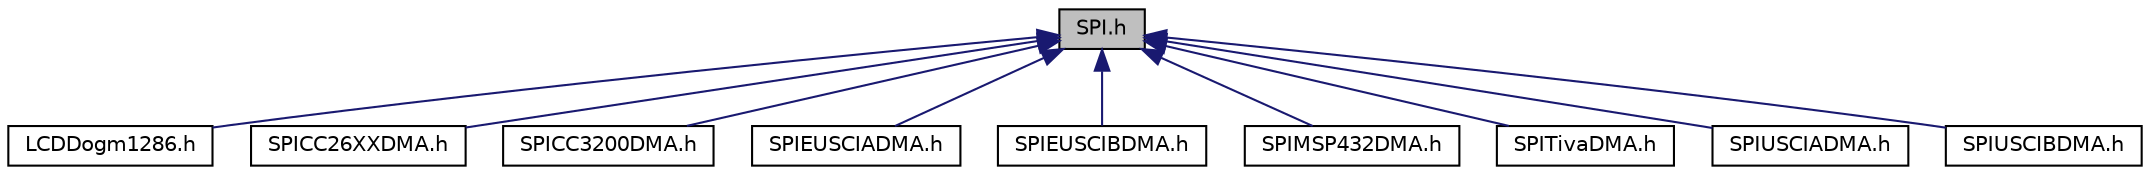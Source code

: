 digraph "SPI.h"
{
  edge [fontname="Helvetica",fontsize="10",labelfontname="Helvetica",labelfontsize="10"];
  node [fontname="Helvetica",fontsize="10",shape=record];
  Node1 [label="SPI.h",height=0.2,width=0.4,color="black", fillcolor="grey75", style="filled", fontcolor="black"];
  Node1 -> Node2 [dir="back",color="midnightblue",fontsize="10",style="solid",fontname="Helvetica"];
  Node2 [label="LCDDogm1286.h",height=0.2,width=0.4,color="black", fillcolor="white", style="filled",URL="$_l_c_d_dogm1286_8h.html",tooltip="LCD driver implementation for a DOGM128W-6 LCD display. "];
  Node1 -> Node3 [dir="back",color="midnightblue",fontsize="10",style="solid",fontname="Helvetica"];
  Node3 [label="SPICC26XXDMA.h",height=0.2,width=0.4,color="black", fillcolor="white", style="filled",URL="$_s_p_i_c_c26_x_x_d_m_a_8h.html",tooltip="SPI driver implementation for a CC26XX SPI controller using the UDMA controller. "];
  Node1 -> Node4 [dir="back",color="midnightblue",fontsize="10",style="solid",fontname="Helvetica"];
  Node4 [label="SPICC3200DMA.h",height=0.2,width=0.4,color="black", fillcolor="white", style="filled",URL="$_s_p_i_c_c3200_d_m_a_8h.html",tooltip="SPI driver implementation for a CC3200 SPI controller using the micro DMA controller. "];
  Node1 -> Node5 [dir="back",color="midnightblue",fontsize="10",style="solid",fontname="Helvetica"];
  Node5 [label="SPIEUSCIADMA.h",height=0.2,width=0.4,color="black", fillcolor="white", style="filled",URL="$_s_p_i_e_u_s_c_i_a_d_m_a_8h.html",tooltip="SPI driver implementation for a USCIA peripheral using the micro DMA controller. "];
  Node1 -> Node6 [dir="back",color="midnightblue",fontsize="10",style="solid",fontname="Helvetica"];
  Node6 [label="SPIEUSCIBDMA.h",height=0.2,width=0.4,color="black", fillcolor="white", style="filled",URL="$_s_p_i_e_u_s_c_i_b_d_m_a_8h.html",tooltip="SPI driver implementation for a USCIB peripheral using the micro DMA controller. "];
  Node1 -> Node7 [dir="back",color="midnightblue",fontsize="10",style="solid",fontname="Helvetica"];
  Node7 [label="SPIMSP432DMA.h",height=0.2,width=0.4,color="black", fillcolor="white", style="filled",URL="$_s_p_i_m_s_p432_d_m_a_8h.html",tooltip="SPI driver implementation for a EUSCI peripheral on MSP432 using the micro DMA controller. "];
  Node1 -> Node8 [dir="back",color="midnightblue",fontsize="10",style="solid",fontname="Helvetica"];
  Node8 [label="SPITivaDMA.h",height=0.2,width=0.4,color="black", fillcolor="white", style="filled",URL="$_s_p_i_tiva_d_m_a_8h.html",tooltip="SPI driver implementation for a TivaSPIcontroller using the micro DMA controller. ..."];
  Node1 -> Node9 [dir="back",color="midnightblue",fontsize="10",style="solid",fontname="Helvetica"];
  Node9 [label="SPIUSCIADMA.h",height=0.2,width=0.4,color="black", fillcolor="white", style="filled",URL="$_s_p_i_u_s_c_i_a_d_m_a_8h.html",tooltip="SPI driver implementation for a USCIA peripheral using the micro DMA controller. "];
  Node1 -> Node10 [dir="back",color="midnightblue",fontsize="10",style="solid",fontname="Helvetica"];
  Node10 [label="SPIUSCIBDMA.h",height=0.2,width=0.4,color="black", fillcolor="white", style="filled",URL="$_s_p_i_u_s_c_i_b_d_m_a_8h.html",tooltip="SPI driver implementation for a USCIB peripheral using the micro DMA controller. "];
}
